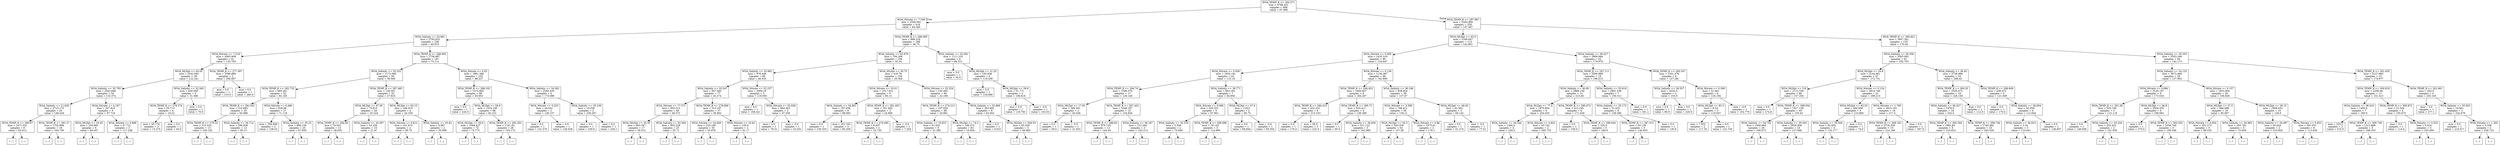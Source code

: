 digraph Tree {
node [shape=box] ;
0 [label="WOA_TEMP_K <= 294.271\nmse = 4789.431\nsamples = 666\nvalue = 97.088"] ;
1 [label="WOA_Nitrate <= 7.549\nmse = 2556.581\nsamples = 416\nvalue = 64.346"] ;
0 -> 1 [labeldistance=2.5, labelangle=45, headlabel="True"] ;
2 [label="WOA_Salinity <= 33.691\nmse = 2793.833\nsamples = 228\nvalue = 85.915"] ;
1 -> 2 ;
3 [label="WOA_Nitrate <= 7.518\nmse = 4565.908\nsamples = 41\nvalue = 133.763"] ;
2 -> 3 ;
4 [label="WOA_MLDpt <= 64.05\nmse = 3342.993\nsamples = 39\nvalue = 122.241"] ;
3 -> 4 ;
5 [label="WOA_Salinity <= 32.795\nmse = 2542.946\nsamples = 34\nvalue = 133.374"] ;
4 -> 5 ;
6 [label="WOA_Salinity <= 21.628\nmse = 2710.175\nsamples = 25\nvalue = 148.528"] ;
5 -> 6 ;
7 [label="WOA_TEMP_K <= 290.67\nmse = 1471.551\nsamples = 6\nvalue = 83.612"] ;
6 -> 7 ;
8 [label="(...)"] ;
7 -> 8 ;
13 [label="(...)"] ;
7 -> 13 ;
18 [label="WOA_TEMP_K <= 291.27\nmse = 1702.969\nsamples = 19\nvalue = 164.756"] ;
6 -> 18 ;
19 [label="(...)"] ;
18 -> 19 ;
46 [label="(...)"] ;
18 -> 46 ;
51 [label="WOA_Nitrate <= 4.167\nmse = 337.819\nsamples = 9\nvalue = 97.718"] ;
5 -> 51 ;
52 [label="WOA_MLDpt <= 16.45\nmse = 100.985\nsamples = 6\nvalue = 84.047"] ;
51 -> 52 ;
53 [label="(...)"] ;
52 -> 53 ;
60 [label="(...)"] ;
52 -> 60 ;
61 [label="WOA_Nitrate <= 6.888\nmse = 27.721\nsamples = 3\nvalue = 117.248"] ;
51 -> 61 ;
62 [label="(...)"] ;
61 -> 62 ;
65 [label="(...)"] ;
61 -> 65 ;
66 [label="WOA_Salinity <= 32.565\nmse = 630.058\nsamples = 5\nvalue = 31.586"] ;
4 -> 66 ;
67 [label="WOA_TEMP_K <= 279.574\nmse = 55.713\nsamples = 4\nvalue = 16.22"] ;
66 -> 67 ;
68 [label="mse = 65.176\nsamples = 3\nvalue = 15.275"] ;
67 -> 68 ;
69 [label="mse = 0.0\nsamples = 1\nvalue = 20.0"] ;
67 -> 69 ;
70 [label="mse = 0.0\nsamples = 1\nvalue = 70.0"] ;
66 -> 70 ;
71 [label="WOA_TEMP_K <= 277.497\nmse = 1088.889\nsamples = 2\nvalue = 256.667"] ;
3 -> 71 ;
72 [label="mse = 0.0\nsamples = 1\nvalue = 210.0"] ;
71 -> 72 ;
73 [label="mse = 0.0\nsamples = 1\nvalue = 280.0"] ;
71 -> 73 ;
74 [label="WOA_TEMP_K <= 288.092\nmse = 1759.997\nsamples = 187\nvalue = 75.111"] ;
2 -> 74 ;
75 [label="WOA_Salinity <= 35.252\nmse = 1172.068\nsamples = 84\nvalue = 59.594"] ;
74 -> 75 ;
76 [label="WOA_TEMP_K <= 282.732\nmse = 685.261\nsamples = 52\nvalue = 82.183"] ;
75 -> 76 ;
77 [label="WOA_TEMP_K <= 281.041\nmse = 310.683\nsamples = 25\nvalue = 92.986"] ;
76 -> 77 ;
78 [label="WOA_TEMP_K <= 278.32\nmse = 215.524\nsamples = 13\nvalue = 100.145"] ;
77 -> 78 ;
79 [label="(...)"] ;
78 -> 79 ;
80 [label="(...)"] ;
78 -> 80 ;
99 [label="WOA_Salinity <= 34.714\nmse = 296.938\nsamples = 12\nvalue = 85.11"] ;
77 -> 99 ;
100 [label="(...)"] ;
99 -> 100 ;
111 [label="(...)"] ;
99 -> 111 ;
114 [label="WOA_Nitrate <= 0.496\nmse = 826.96\nsamples = 27\nvalue = 71.116"] ;
76 -> 114 ;
115 [label="mse = 354.946\nsamples = 2\nvalue = 138.53"] ;
114 -> 115 ;
116 [label="WOA_Salinity <= 35.23\nmse = 606.158\nsamples = 25\nvalue = 67.659"] ;
114 -> 116 ;
117 [label="(...)"] ;
116 -> 117 ;
158 [label="(...)"] ;
116 -> 158 ;
159 [label="WOA_TEMP_K <= 287.483\nmse = 129.261\nsamples = 32\nvalue = 27.816"] ;
75 -> 159 ;
160 [label="WOA_MLDpt <= 47.05\nmse = 73.813\nsamples = 28\nvalue = 25.224"] ;
159 -> 160 ;
161 [label="WOA_TEMP_K <= 284.94\nmse = 76.601\nsamples = 13\nvalue = 28.835"] ;
160 -> 161 ;
162 [label="(...)"] ;
161 -> 162 ;
163 [label="(...)"] ;
161 -> 163 ;
172 [label="WOA_Salinity <= 35.287\nmse = 43.259\nsamples = 15\nvalue = 21.47"] ;
160 -> 172 ;
173 [label="(...)"] ;
172 -> 173 ;
176 [label="(...)"] ;
172 -> 176 ;
185 [label="WOA_MLDpt <= 63.15\nmse = 166.919\nsamples = 4\nvalue = 44.339"] ;
159 -> 185 ;
186 [label="WOA_Nitrate <= 0.812\nmse = 101.672\nsamples = 2\nvalue = 58.74"] ;
185 -> 186 ;
187 [label="(...)"] ;
186 -> 187 ;
188 [label="(...)"] ;
186 -> 188 ;
189 [label="WOA_Salinity <= 35.62\nmse = 6.967\nsamples = 2\nvalue = 35.698"] ;
185 -> 189 ;
190 [label="(...)"] ;
189 -> 190 ;
191 [label="(...)"] ;
189 -> 191 ;
192 [label="WOA_Nitrate <= 4.03\nmse = 1881.386\nsamples = 103\nvalue = 88.227"] ;
74 -> 192 ;
193 [label="WOA_TEMP_K <= 288.192\nmse = 1472.805\nsamples = 99\nvalue = 83.953"] ;
192 -> 193 ;
194 [label="mse = 0.0\nsamples = 1\nvalue = 220.0"] ;
193 -> 194 ;
195 [label="WOA_MLDpt <= 59.8\nmse = 1254.195\nsamples = 98\nvalue = 82.231"] ;
193 -> 195 ;
196 [label="WOA_MLDpt <= 20.6\nmse = 1084.427\nsamples = 72\nvalue = 74.775"] ;
195 -> 196 ;
197 [label="(...)"] ;
196 -> 197 ;
240 [label="(...)"] ;
196 -> 240 ;
309 [label="WOA_TEMP_K <= 292.293\nmse = 1161.92\nsamples = 26\nvalue = 102.172"] ;
195 -> 309 ;
310 [label="(...)"] ;
309 -> 310 ;
323 [label="(...)"] ;
309 -> 323 ;
344 [label="WOA_Salinity <= 34.562\nmse = 2382.435\nsamples = 4\nvalue = 173.698"] ;
192 -> 344 ;
345 [label="WOA_Nitrate <= 5.225\nmse = 44.041\nsamples = 2\nvalue = 136.157"] ;
344 -> 345 ;
346 [label="mse = 0.0\nsamples = 1\nvalue = 141.576"] ;
345 -> 346 ;
347 [label="mse = 0.0\nsamples = 1\nvalue = 128.029"] ;
345 -> 347 ;
348 [label="WOA_Salinity <= 35.109\nmse = 16.056\nsamples = 2\nvalue = 236.267"] ;
344 -> 348 ;
349 [label="mse = 0.0\nsamples = 1\nvalue = 230.6"] ;
348 -> 349 ;
350 [label="mse = 0.0\nsamples = 1\nvalue = 239.1"] ;
348 -> 350 ;
351 [label="WOA_TEMP_K <= 286.095\nmse = 896.218\nsamples = 188\nvalue = 36.75"] ;
1 -> 351 ;
352 [label="WOA_Salinity <= 33.879\nmse = 794.268\nsamples = 184\nvalue = 35.24"] ;
351 -> 352 ;
353 [label="WOA_Salinity <= 33.862\nmse = 978.449\nsamples = 80\nvalue = 46.033"] ;
352 -> 353 ;
354 [label="WOA_Salinity <= 33.547\nmse = 657.585\nsamples = 77\nvalue = 43.274"] ;
353 -> 354 ;
355 [label="WOA_Nitrate <= 17.371\nmse = 903.512\nsamples = 40\nvalue = 49.372"] ;
354 -> 355 ;
356 [label="WOA_MLDpt <= 25.35\nmse = 663.347\nsamples = 17\nvalue = 39.512"] ;
355 -> 356 ;
357 [label="(...)"] ;
356 -> 357 ;
358 [label="(...)"] ;
356 -> 358 ;
363 [label="WOA_Salinity <= 32.564\nmse = 955.228\nsamples = 23\nvalue = 55.71"] ;
355 -> 363 ;
364 [label="(...)"] ;
363 -> 364 ;
365 [label="(...)"] ;
363 -> 365 ;
388 [label="WOA_TEMP_K <= 278.868\nmse = 315.167\nsamples = 37\nvalue = 36.802"] ;
354 -> 388 ;
389 [label="WOA_Nitrate <= 24.649\nmse = 225.169\nsamples = 35\nvalue = 35.076"] ;
388 -> 389 ;
390 [label="(...)"] ;
389 -> 390 ;
423 [label="(...)"] ;
389 -> 423 ;
454 [label="WOA_Nitrate <= 16.02\nmse = 100.4\nsamples = 2\nvalue = 91.17"] ;
388 -> 454 ;
455 [label="(...)"] ;
454 -> 455 ;
456 [label="(...)"] ;
454 -> 456 ;
457 [label="WOA_Nitrate <= 22.237\nmse = 3909.19\nsamples = 3\nvalue = 119.955"] ;
353 -> 457 ;
458 [label="mse = 0.0\nsamples = 1\nvalue = 168.421"] ;
457 -> 458 ;
459 [label="WOA_Nitrate <= 25.938\nmse = 964.363\nsamples = 2\nvalue = 47.256"] ;
457 -> 459 ;
460 [label="mse = 0.0\nsamples = 1\nvalue = 78.31"] ;
459 -> 460 ;
461 [label="mse = -0.0\nsamples = 1\nvalue = 16.202"] ;
459 -> 461 ;
462 [label="WOA_MLDpt <= 30.75\nmse = 418.78\nsamples = 104\nvalue = 25.304"] ;
352 -> 462 ;
463 [label="WOA_Nitrate <= 10.01\nmse = 1017.912\nsamples = 9\nvalue = 69.13"] ;
462 -> 463 ;
464 [label="WOA_Salinity <= 34.961\nmse = 187.636\nsamples = 6\nvalue = 88.083"] ;
463 -> 464 ;
465 [label="mse = 0.0\nsamples = 1\nvalue = 105.325"] ;
464 -> 465 ;
466 [label="mse = 161.102\nsamples = 5\nvalue = 85.209"] ;
464 -> 466 ;
467 [label="WOA_TEMP_K <= 281.403\nmse = 161.492\nsamples = 3\nvalue = 24.908"] ;
463 -> 467 ;
468 [label="WOA_TEMP_K <= 276.085\nmse = 8.497\nsamples = 2\nvalue = 33.735"] ;
467 -> 468 ;
469 [label="(...)"] ;
468 -> 469 ;
470 [label="(...)"] ;
468 -> 470 ;
471 [label="mse = -0.0\nsamples = 1\nvalue = 7.254"] ;
467 -> 471 ;
472 [label="WOA_Nitrate <= 25.324\nmse = 230.405\nsamples = 95\nvalue = 22.196"] ;
462 -> 472 ;
473 [label="WOA_TEMP_K <= 274.212\nmse = 197.929\nsamples = 89\nvalue = 20.881"] ;
472 -> 473 ;
474 [label="WOA_Salinity <= 33.931\nmse = 61.632\nsamples = 6\nvalue = 31.385"] ;
473 -> 474 ;
475 [label="(...)"] ;
474 -> 475 ;
478 [label="(...)"] ;
474 -> 478 ;
485 [label="WOA_MLDpt <= 74.3\nmse = 199.372\nsamples = 83\nvalue = 19.934"] ;
473 -> 485 ;
486 [label="(...)"] ;
485 -> 486 ;
531 [label="(...)"] ;
485 -> 531 ;
596 [label="WOA_Salinity <= 33.888\nmse = 263.892\nsamples = 6\nvalue = 44.052"] ;
472 -> 596 ;
597 [label="mse = 0.0\nsamples = 1\nvalue = 6.022"] ;
596 -> 597 ;
598 [label="WOA_MLDpt <= 549.05\nmse = 65.459\nsamples = 5\nvalue = 49.485"] ;
596 -> 598 ;
599 [label="(...)"] ;
598 -> 599 ;
606 [label="(...)"] ;
598 -> 606 ;
607 [label="WOA_Salinity <= 33.582\nmse = 1111.233\nsamples = 4\nvalue = 99.313"] ;
351 -> 607 ;
608 [label="mse = 0.0\nsamples = 1\nvalue = 50.0"] ;
607 -> 608 ;
609 [label="WOA_MLDpt <= 31.25\nmse = 193.938\nsamples = 3\nvalue = 119.038"] ;
607 -> 609 ;
610 [label="mse = 0.0\nsamples = 1\nvalue = 134.669"] ;
609 -> 610 ;
611 [label="WOA_MLDpt <= 59.6\nmse = 51.771\nsamples = 2\nvalue = 108.618"] ;
609 -> 611 ;
612 [label="mse = 0.0\nsamples = 1\nvalue = 118.793"] ;
611 -> 612 ;
613 [label="mse = -0.0\nsamples = 1\nvalue = 103.53"] ;
611 -> 613 ;
614 [label="WOA_TEMP_K <= 297.987\nmse = 3282.809\nsamples = 250\nvalue = 157.487"] ;
0 -> 614 [labeldistance=2.5, labelangle=-45, headlabel="False"] ;
615 [label="WOA_MLDpt <= 63.0\nmse = 2168.847\nsamples = 115\nvalue = 142.801"] ;
614 -> 615 ;
616 [label="WOA_Nitrate <= 0.095\nmse = 1435.319\nsamples = 90\nvalue = 134.947"] ;
615 -> 616 ;
617 [label="WOA_Nitrate <= 0.058\nmse = 1654.181\nsamples = 24\nvalue = 115.19"] ;
616 -> 617 ;
618 [label="WOA_TEMP_K <= 294.74\nmse = 1596.379\nsamples = 17\nvalue = 128.148"] ;
617 -> 618 ;
619 [label="WOA_MLDpt <= 17.05\nmse = 360.001\nsamples = 2\nvalue = 40.026"] ;
618 -> 619 ;
620 [label="mse = 0.0\nsamples = 1\nvalue = 59.0"] ;
619 -> 620 ;
621 [label="mse = -0.0\nsamples = 1\nvalue = 21.053"] ;
619 -> 621 ;
622 [label="WOA_TEMP_K <= 297.452\nmse = 1048.197\nsamples = 15\nvalue = 134.926"] ;
618 -> 622 ;
623 [label="WOA_TEMP_K <= 296.65\nmse = 876.735\nsamples = 12\nvalue = 144.44"] ;
622 -> 623 ;
624 [label="(...)"] ;
623 -> 624 ;
633 [label="(...)"] ;
623 -> 633 ;
644 [label="WOA_Salinity <= 36.187\nmse = 312.293\nsamples = 3\nvalue = 103.213"] ;
622 -> 644 ;
645 [label="(...)"] ;
644 -> 645 ;
648 [label="(...)"] ;
644 -> 648 ;
649 [label="WOA_Salinity <= 36.771\nmse = 483.195\nsamples = 7\nvalue = 84.956"] ;
617 -> 649 ;
650 [label="WOA_Nitrate <= 0.068\nmse = 420.351\nsamples = 5\nvalue = 97.961"] ;
649 -> 650 ;
651 [label="WOA_Salinity <= 35.319\nmse = 5.439\nsamples = 2\nvalue = 75.649"] ;
650 -> 651 ;
652 [label="(...)"] ;
651 -> 652 ;
653 [label="(...)"] ;
651 -> 653 ;
654 [label="WOA_TEMP_K <= 296.098\nmse = 78.143\nsamples = 3\nvalue = 114.695"] ;
650 -> 654 ;
655 [label="(...)"] ;
654 -> 655 ;
658 [label="(...)"] ;
654 -> 658 ;
659 [label="WOA_MLDpt <= 47.4\nmse = 2.923\nsamples = 2\nvalue = 66.75"] ;
649 -> 659 ;
660 [label="mse = 0.0\nsamples = 1\nvalue = 68.844"] ;
659 -> 660 ;
661 [label="mse = -0.0\nsamples = 1\nvalue = 65.354"] ;
659 -> 661 ;
662 [label="WOA_Nitrate <= 0.136\nmse = 1136.387\nsamples = 66\nvalue = 142.695"] ;
616 -> 662 ;
663 [label="WOA_TEMP_K <= 294.452\nmse = 1660.657\nsamples = 8\nvalue = 184.267"] ;
662 -> 663 ;
664 [label="WOA_TEMP_K <= 294.415\nmse = 422.222\nsamples = 4\nvalue = 213.333"] ;
663 -> 664 ;
665 [label="mse = 0.0\nsamples = 1\nvalue = 170.0"] ;
664 -> 665 ;
666 [label="mse = 56.0\nsamples = 3\nvalue = 222.0"] ;
664 -> 666 ;
667 [label="WOA_TEMP_K <= 295.72\nmse = 916.411\nsamples = 4\nvalue = 149.388"] ;
663 -> 667 ;
668 [label="mse = 0.0\nsamples = 1\nvalue = 95.0"] ;
667 -> 668 ;
669 [label="WOA_Salinity <= 36.839\nmse = 221.122\nsamples = 3\nvalue = 162.985"] ;
667 -> 669 ;
670 [label="(...)"] ;
669 -> 670 ;
673 [label="(...)"] ;
669 -> 673 ;
674 [label="WOA_Salinity <= 36.186\nmse = 838.854\nsamples = 58\nvalue = 137.67"] ;
662 -> 674 ;
675 [label="WOA_Nitrate <= 3.599\nmse = 748.411\nsamples = 56\nvalue = 139.21"] ;
674 -> 675 ;
676 [label="WOA_MLDpt <= 50.3\nmse = 550.256\nsamples = 54\nvalue = 137.38"] ;
675 -> 676 ;
677 [label="(...)"] ;
676 -> 677 ;
748 [label="(...)"] ;
676 -> 748 ;
759 [label="WOA_Nitrate <= 4.88\nmse = 3375.61\nsamples = 2\nvalue = 178.1"] ;
675 -> 759 ;
760 [label="(...)"] ;
759 -> 760 ;
761 [label="(...)"] ;
759 -> 761 ;
762 [label="WOA_MLDpt <= 49.45\nmse = 61.902\nsamples = 2\nvalue = 69.142"] ;
674 -> 762 ;
763 [label="mse = 0.0\nsamples = 1\nvalue = 61.274"] ;
762 -> 763 ;
764 [label="mse = -0.0\nsamples = 1\nvalue = 77.01"] ;
762 -> 764 ;
765 [label="WOA_Salinity <= 36.527\nmse = 3966.984\nsamples = 25\nvalue = 179.976"] ;
615 -> 765 ;
766 [label="WOA_TEMP_K <= 297.111\nmse = 3599.889\nsamples = 19\nvalue = 196.013"] ;
765 -> 766 ;
767 [label="WOA_Salinity <= 36.09\nmse = 2888.159\nsamples = 12\nvalue = 215.48"] ;
766 -> 767 ;
768 [label="WOA_MLDpt <= 77.4\nmse = 1870.904\nsamples = 6\nvalue = 254.025"] ;
767 -> 768 ;
769 [label="WOA_Salinity <= 34.544\nmse = 1284.0\nsamples = 4\nvalue = 229.0"] ;
768 -> 769 ;
770 [label="(...)"] ;
769 -> 770 ;
771 [label="(...)"] ;
769 -> 771 ;
772 [label="WOA_Nitrate <= 0.832\nmse = 65.742\nsamples = 2\nvalue = 295.733"] ;
768 -> 772 ;
773 [label="(...)"] ;
772 -> 773 ;
774 [label="(...)"] ;
772 -> 774 ;
775 [label="WOA_TEMP_K <= 295.672\nmse = 412.245\nsamples = 6\nvalue = 171.429"] ;
767 -> 775 ;
776 [label="mse = 0.0\nsamples = 1\nvalue = 150.0"] ;
775 -> 776 ;
777 [label="WOA_TEMP_K <= 296.644\nmse = 320.0\nsamples = 5\nvalue = 180.0"] ;
775 -> 777 ;
778 [label="(...)"] ;
777 -> 778 ;
781 [label="(...)"] ;
777 -> 781 ;
782 [label="WOA_Salinity <= 35.619\nmse = 2891.539\nsamples = 7\nvalue = 159.512"] ;
766 -> 782 ;
783 [label="WOA_Salinity <= 35.172\nmse = 31.633\nsamples = 6\nvalue = 139.286"] ;
782 -> 783 ;
784 [label="WOA_TEMP_K <= 297.572\nmse = 20.139\nsamples = 5\nvalue = 140.833"] ;
783 -> 784 ;
785 [label="(...)"] ;
784 -> 785 ;
788 [label="(...)"] ;
784 -> 788 ;
789 [label="mse = 0.0\nsamples = 1\nvalue = 130.0"] ;
783 -> 789 ;
790 [label="mse = 0.0\nsamples = 1\nvalue = 301.1"] ;
782 -> 790 ;
791 [label="WOA_TEMP_K <= 295.347\nmse = 1551.376\nsamples = 6\nvalue = 127.281"] ;
765 -> 791 ;
792 [label="WOA_Salinity <= 36.557\nmse = 4225.0\nsamples = 2\nvalue = 155.0"] ;
791 -> 792 ;
793 [label="mse = 0.0\nsamples = 1\nvalue = 90.0"] ;
792 -> 793 ;
794 [label="mse = 0.0\nsamples = 1\nvalue = 220.0"] ;
792 -> 794 ;
795 [label="WOA_Nitrate <= 0.399\nmse = 51.661\nsamples = 4\nvalue = 116.194"] ;
791 -> 795 ;
796 [label="WOA_MLDpt <= 83.3\nmse = 8.34\nsamples = 3\nvalue = 119.547"] ;
795 -> 796 ;
797 [label="mse = 7.023\nsamples = 2\nvalue = 117.35"] ;
796 -> 797 ;
798 [label="mse = 0.0\nsamples = 1\nvalue = 121.745"] ;
796 -> 798 ;
799 [label="mse = -0.0\nsamples = 1\nvalue = 102.779"] ;
795 -> 799 ;
800 [label="WOA_TEMP_K <= 300.621\nmse = 3907.361\nsamples = 135\nvalue = 170.44"] ;
614 -> 800 ;
801 [label="WOA_Salinity <= 36.358\nmse = 3563.963\nsamples = 91\nvalue = 182.703"] ;
800 -> 801 ;
802 [label="WOA_MLDpt <= 54.8\nmse = 3144.901\nsamples = 67\nvalue = 172.731"] ;
801 -> 802 ;
803 [label="WOA_MLDpt <= 5.8\nmse = 2112.338\nsamples = 46\nvalue = 157.355"] ;
802 -> 803 ;
804 [label="mse = 0.0\nsamples = 1\nvalue = 274.8"] ;
803 -> 804 ;
805 [label="WOA_TEMP_K <= 298.934\nmse = 1917.139\nsamples = 45\nvalue = 155.43"] ;
803 -> 805 ;
806 [label="WOA_Salinity <= 34.742\nmse = 1000.694\nsamples = 29\nvalue = 166.072"] ;
805 -> 806 ;
807 [label="(...)"] ;
806 -> 807 ;
828 [label="(...)"] ;
806 -> 828 ;
847 [label="WOA_Salinity <= 35.263\nmse = 2934.956\nsamples = 16\nvalue = 137.846"] ;
805 -> 847 ;
848 [label="(...)"] ;
847 -> 848 ;
867 [label="(...)"] ;
847 -> 867 ;
876 [label="WOA_Nitrate <= 0.124\nmse = 3814.746\nsamples = 21\nvalue = 199.213"] ;
802 -> 876 ;
877 [label="WOA_MLDpt <= 83.25\nmse = 494.006\nsamples = 5\nvalue = 123.866"] ;
876 -> 877 ;
878 [label="WOA_Salinity <= 35.504\nmse = 92.834\nsamples = 4\nvalue = 132.177"] ;
877 -> 878 ;
879 [label="(...)"] ;
878 -> 879 ;
882 [label="(...)"] ;
878 -> 882 ;
883 [label="mse = 0.0\nsamples = 1\nvalue = 74.0"] ;
877 -> 883 ;
884 [label="WOA_Nitrate <= 1.785\nmse = 2915.181\nsamples = 16\nvalue = 217.4"] ;
876 -> 884 ;
885 [label="WOA_TEMP_K <= 299.182\nmse = 2716.339\nsamples = 15\nvalue = 214.168"] ;
884 -> 885 ;
886 [label="(...)"] ;
885 -> 886 ;
891 [label="(...)"] ;
885 -> 891 ;
892 [label="mse = 0.0\nsamples = 1\nvalue = 307.9"] ;
884 -> 892 ;
893 [label="WOA_Salinity <= 36.45\nmse = 3726.899\nsamples = 24\nvalue = 208.42"] ;
801 -> 893 ;
894 [label="WOA_TEMP_K <= 300.35\nmse = 2355.072\nsamples = 19\nvalue = 228.158"] ;
893 -> 894 ;
895 [label="WOA_Salinity <= 36.427\nmse = 1976.0\nsamples = 18\nvalue = 232.0"] ;
894 -> 895 ;
896 [label="WOA_TEMP_K <= 300.284\nmse = 1882.84\nsamples = 8\nvalue = 216.923"] ;
895 -> 896 ;
897 [label="(...)"] ;
896 -> 897 ;
900 [label="(...)"] ;
896 -> 900 ;
901 [label="WOA_TEMP_K <= 298.726\nmse = 1740.484\nsamples = 10\nvalue = 243.529"] ;
895 -> 901 ;
902 [label="(...)"] ;
901 -> 902 ;
903 [label="(...)"] ;
901 -> 903 ;
906 [label="mse = 0.0\nsamples = 1\nvalue = 112.9"] ;
894 -> 906 ;
907 [label="WOA_TEMP_K <= 298.609\nmse = 436.075\nsamples = 5\nvalue = 121.009"] ;
893 -> 907 ;
908 [label="mse = 0.0\nsamples = 1\nvalue = 170.0"] ;
907 -> 908 ;
909 [label="WOA_Salinity <= 36.854\nmse = 42.059\nsamples = 4\nvalue = 112.844"] ;
907 -> 909 ;
910 [label="WOA_Salinity <= 36.623\nmse = 3.34\nsamples = 3\nvalue = 110.041"] ;
909 -> 910 ;
911 [label="(...)"] ;
910 -> 911 ;
914 [label="(...)"] ;
910 -> 914 ;
915 [label="mse = 0.0\nsamples = 1\nvalue = 126.857"] ;
909 -> 915 ;
916 [label="WOA_Salinity <= 35.355\nmse = 3553.249\nsamples = 44\nvalue = 142.173"] ;
800 -> 916 ;
917 [label="WOA_Salinity <= 34.132\nmse = 3072.468\nsamples = 29\nvalue = 127.903"] ;
916 -> 917 ;
918 [label="WOA_Nitrate <= 0.084\nmse = 3145.197\nsamples = 9\nvalue = 173.034"] ;
917 -> 918 ;
919 [label="WOA_TEMP_K <= 301.38\nmse = 526.749\nsamples = 3\nvalue = 113.119"] ;
918 -> 919 ;
920 [label="mse = 0.0\nsamples = 1\nvalue = 146.656"] ;
919 -> 920 ;
921 [label="WOA_Salinity <= 33.334\nmse = 202.432\nsamples = 2\nvalue = 101.939"] ;
919 -> 921 ;
922 [label="(...)"] ;
921 -> 922 ;
923 [label="(...)"] ;
921 -> 923 ;
924 [label="WOA_MLDpt <= 26.8\nmse = 2004.335\nsamples = 6\nvalue = 199.663"] ;
918 -> 924 ;
925 [label="mse = 0.0\nsamples = 1\nvalue = 275.0"] ;
924 -> 925 ;
926 [label="WOA_TEMP_K <= 302.355\nmse = 1456.746\nsamples = 5\nvalue = 190.246"] ;
924 -> 926 ;
927 [label="(...)"] ;
926 -> 927 ;
934 [label="(...)"] ;
926 -> 934 ;
935 [label="WOA_Nitrate <= 0.157\nmse = 1653.954\nsamples = 20\nvalue = 106.949"] ;
917 -> 935 ;
936 [label="WOA_MLDpt <= 37.0\nmse = 484.488\nsamples = 10\nvalue = 85.097"] ;
935 -> 936 ;
937 [label="WOA_Nitrate <= 0.054\nmse = 301.273\nsamples = 5\nvalue = 99.535"] ;
936 -> 937 ;
938 [label="(...)"] ;
937 -> 938 ;
941 [label="(...)"] ;
937 -> 941 ;
946 [label="WOA_Salinity <= 34.965\nmse = 250.792\nsamples = 5\nvalue = 70.659"] ;
936 -> 946 ;
947 [label="(...)"] ;
946 -> 947 ;
954 [label="(...)"] ;
946 -> 954 ;
955 [label="WOA_MLDpt <= 28.15\nmse = 1868.432\nsamples = 10\nvalue = 128.8"] ;
935 -> 955 ;
956 [label="WOA_Salinity <= 34.487\nmse = 45.644\nsamples = 2\nvalue = 219.828"] ;
955 -> 956 ;
957 [label="(...)"] ;
956 -> 957 ;
958 [label="(...)"] ;
956 -> 958 ;
959 [label="WOA_Nitrate <= 0.953\nmse = 561.051\nsamples = 8\nvalue = 113.629"] ;
955 -> 959 ;
960 [label="(...)"] ;
959 -> 960 ;
969 [label="(...)"] ;
959 -> 969 ;
974 [label="WOA_TEMP_K <= 301.635\nmse = 3127.983\nsamples = 15\nvalue = 174.677"] ;
916 -> 974 ;
975 [label="WOA_TEMP_K <= 300.818\nmse = 2208.48\nsamples = 11\nvalue = 151.413"] ;
974 -> 975 ;
976 [label="WOA_Salinity <= 36.416\nmse = 1450.0\nsamples = 7\nvalue = 180.0"] ;
975 -> 976 ;
977 [label="mse = 225.0\nsamples = 2\nvalue = 215.0"] ;
976 -> 977 ;
978 [label="WOA_TEMP_K <= 300.749\nmse = 1313.889\nsamples = 5\nvalue = 168.333"] ;
976 -> 978 ;
979 [label="(...)"] ;
978 -> 979 ;
980 [label="(...)"] ;
978 -> 980 ;
981 [label="WOA_TEMP_K <= 300.872\nmse = 22.545\nsamples = 4\nvalue = 105.675"] ;
975 -> 981 ;
982 [label="mse = 0.0\nsamples = 1\nvalue = 114.0"] ;
981 -> 982 ;
983 [label="WOA_Nitrate <= 0.333\nmse = 6.524\nsamples = 3\nvalue = 103.594"] ;
981 -> 983 ;
984 [label="(...)"] ;
983 -> 984 ;
985 [label="(...)"] ;
983 -> 985 ;
988 [label="WOA_TEMP_K <= 301.661\nmse = 453.0\nsamples = 4\nvalue = 235.163"] ;
974 -> 988 ;
989 [label="mse = 0.0\nsamples = 1\nvalue = 277.1"] ;
988 -> 989 ;
990 [label="WOA_Salinity <= 35.563\nmse = 16.661\nsamples = 3\nvalue = 224.679"] ;
988 -> 990 ;
991 [label="mse = 0.0\nsamples = 1\nvalue = 218.517"] ;
990 -> 991 ;
992 [label="WOA_Nitrate <= 1.292\nmse = 5.336\nsamples = 2\nvalue = 226.733"] ;
990 -> 992 ;
993 [label="(...)"] ;
992 -> 993 ;
994 [label="(...)"] ;
992 -> 994 ;
}